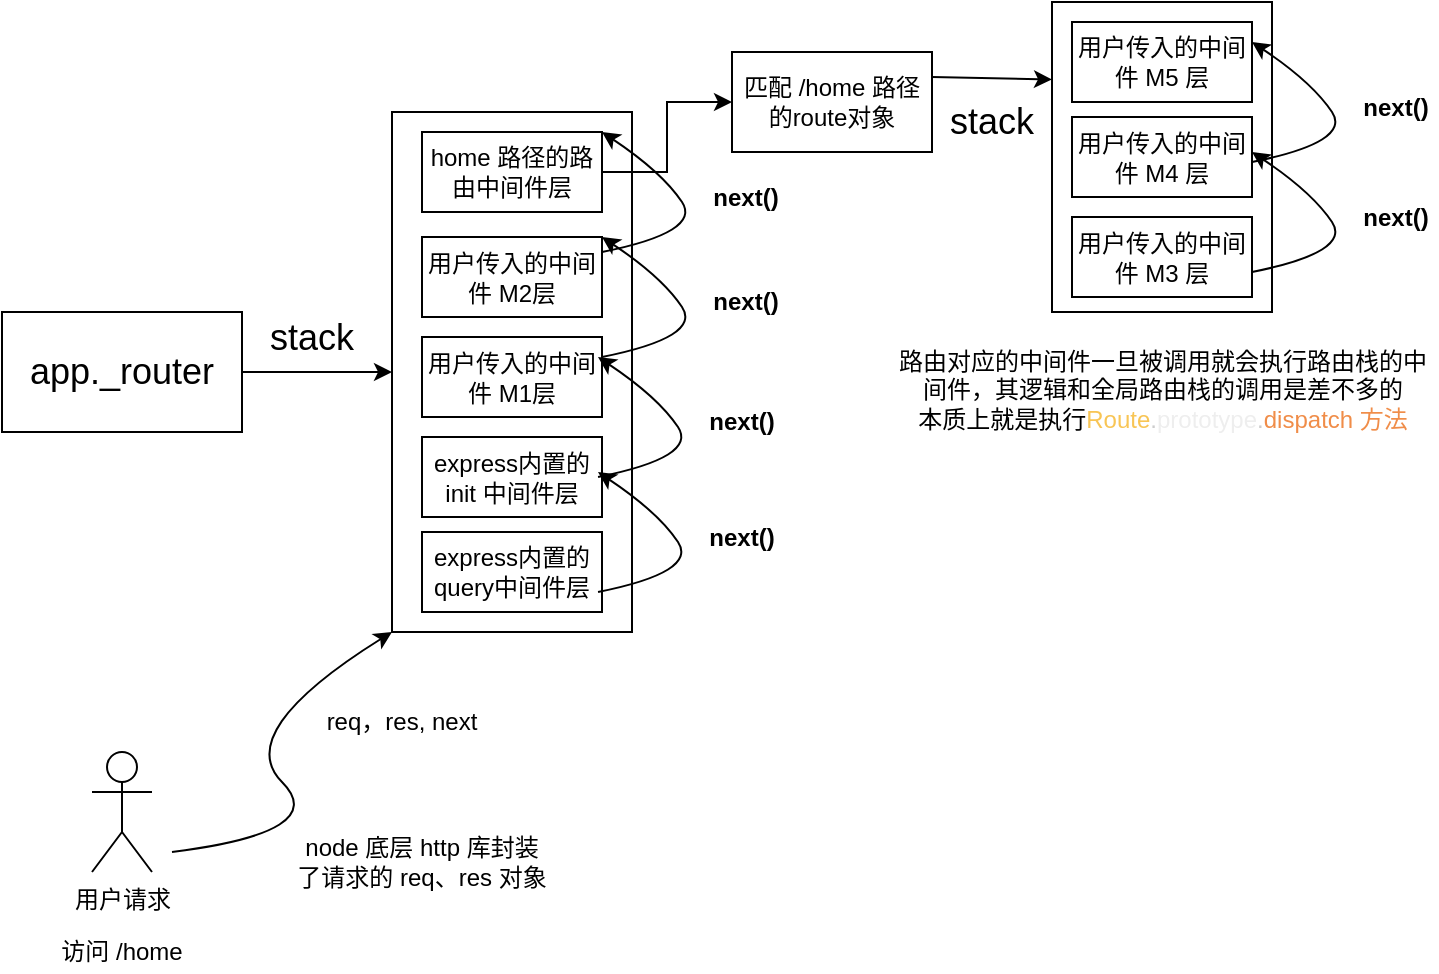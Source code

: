 <mxfile version="13.7.9" type="embed"><diagram id="o5bim95sLXh1nI_02Df9" name="Page-1"><mxGraphModel dx="785" dy="706" grid="1" gridSize="10" guides="1" tooltips="1" connect="1" arrows="1" fold="1" page="1" pageScale="1" pageWidth="850" pageHeight="1100" math="0" shadow="0"><root><mxCell id="0"/><mxCell id="1" parent="0"/><mxCell id="3" value="" style="rounded=0;whiteSpace=wrap;html=1;" parent="1" vertex="1"><mxGeometry x="250" y="130" width="120" height="260" as="geometry"/></mxCell><mxCell id="7" style="edgeStyle=orthogonalEdgeStyle;rounded=0;orthogonalLoop=1;jettySize=auto;html=1;exitX=1;exitY=0.5;exitDx=0;exitDy=0;entryX=0;entryY=0.5;entryDx=0;entryDy=0;" parent="1" source="6" target="3" edge="1"><mxGeometry relative="1" as="geometry"/></mxCell><mxCell id="6" value="&lt;span style=&quot;font-size: 18px&quot;&gt;app._router&lt;/span&gt;" style="rounded=0;whiteSpace=wrap;html=1;" parent="1" vertex="1"><mxGeometry x="55" y="230" width="120" height="60" as="geometry"/></mxCell><mxCell id="8" value="&lt;font style=&quot;font-size: 18px&quot;&gt;stack&lt;/font&gt;" style="text;html=1;strokeColor=none;fillColor=none;align=center;verticalAlign=middle;whiteSpace=wrap;rounded=0;" parent="1" vertex="1"><mxGeometry x="190" y="232.5" width="40" height="20" as="geometry"/></mxCell><mxCell id="14" value="express内置的 query中间件层" style="rounded=0;whiteSpace=wrap;html=1;" parent="1" vertex="1"><mxGeometry x="265" y="340" width="90" height="40" as="geometry"/></mxCell><mxCell id="15" value="express内置的 init 中间件层" style="rounded=0;whiteSpace=wrap;html=1;" parent="1" vertex="1"><mxGeometry x="265" y="292.5" width="90" height="40" as="geometry"/></mxCell><mxCell id="17" value="用户传入的中间件 M1层" style="rounded=0;whiteSpace=wrap;html=1;" parent="1" vertex="1"><mxGeometry x="265" y="242.5" width="90" height="40" as="geometry"/></mxCell><mxCell id="18" value="用户传入的中间件 M2层" style="rounded=0;whiteSpace=wrap;html=1;" parent="1" vertex="1"><mxGeometry x="265" y="192.5" width="90" height="40" as="geometry"/></mxCell><mxCell id="23" value="" style="edgeStyle=orthogonalEdgeStyle;rounded=0;orthogonalLoop=1;jettySize=auto;html=1;" parent="1" source="19" target="22" edge="1"><mxGeometry relative="1" as="geometry"/></mxCell><mxCell id="19" value="home 路径的路由中间件层" style="rounded=0;whiteSpace=wrap;html=1;" parent="1" vertex="1"><mxGeometry x="265" y="140" width="90" height="40" as="geometry"/></mxCell><mxCell id="22" value="匹配 /home 路径的route对象" style="rounded=0;whiteSpace=wrap;html=1;" parent="1" vertex="1"><mxGeometry x="420" y="100" width="100" height="50" as="geometry"/></mxCell><mxCell id="24" value="" style="rounded=0;whiteSpace=wrap;html=1;" parent="1" vertex="1"><mxGeometry x="580" y="75" width="110" height="155" as="geometry"/></mxCell><mxCell id="26" value="&lt;font style=&quot;font-size: 18px&quot;&gt;stack&lt;/font&gt;" style="text;html=1;strokeColor=none;fillColor=none;align=center;verticalAlign=middle;whiteSpace=wrap;rounded=0;" parent="1" vertex="1"><mxGeometry x="530" y="125" width="40" height="20" as="geometry"/></mxCell><mxCell id="27" value="用户传入的中间件 M3 层" style="rounded=0;whiteSpace=wrap;html=1;" parent="1" vertex="1"><mxGeometry x="590" y="182.5" width="90" height="40" as="geometry"/></mxCell><mxCell id="28" value="用户传入的中间件 M4 层" style="rounded=0;whiteSpace=wrap;html=1;" parent="1" vertex="1"><mxGeometry x="590" y="132.5" width="90" height="40" as="geometry"/></mxCell><mxCell id="29" value="用户传入的中间件 M5 层" style="rounded=0;whiteSpace=wrap;html=1;" parent="1" vertex="1"><mxGeometry x="590" y="85" width="90" height="40" as="geometry"/></mxCell><mxCell id="41" value="用户请求" style="shape=umlActor;verticalLabelPosition=bottom;verticalAlign=top;html=1;" vertex="1" parent="1"><mxGeometry x="100" y="450" width="30" height="60" as="geometry"/></mxCell><mxCell id="43" value="" style="curved=1;endArrow=classic;html=1;entryX=0;entryY=1;entryDx=0;entryDy=0;" edge="1" parent="1" target="3"><mxGeometry width="50" height="50" relative="1" as="geometry"><mxPoint x="140" y="500" as="sourcePoint"/><mxPoint x="240" y="400" as="targetPoint"/><Array as="points"><mxPoint x="220" y="490"/><mxPoint x="170" y="440"/></Array></mxGeometry></mxCell><mxCell id="44" value="node 底层 http 库封装了请求的 req、res 对象" style="text;html=1;strokeColor=none;fillColor=none;align=center;verticalAlign=middle;whiteSpace=wrap;rounded=0;" vertex="1" parent="1"><mxGeometry x="200" y="480" width="130" height="50" as="geometry"/></mxCell><mxCell id="46" value="req，res, next" style="text;html=1;strokeColor=none;fillColor=none;align=center;verticalAlign=middle;whiteSpace=wrap;rounded=0;" vertex="1" parent="1"><mxGeometry x="175" y="410" width="160" height="50" as="geometry"/></mxCell><mxCell id="47" value="访问 /home" style="text;html=1;strokeColor=none;fillColor=none;align=center;verticalAlign=middle;whiteSpace=wrap;rounded=0;" vertex="1" parent="1"><mxGeometry x="70" y="540" width="90" height="20" as="geometry"/></mxCell><mxCell id="49" value="" style="curved=1;endArrow=classic;html=1;exitX=0.978;exitY=0.75;exitDx=0;exitDy=0;exitPerimeter=0;" edge="1" parent="1" source="14"><mxGeometry width="50" height="50" relative="1" as="geometry"><mxPoint x="363" y="370" as="sourcePoint"/><mxPoint x="353" y="310" as="targetPoint"/><Array as="points"><mxPoint x="403" y="360"/><mxPoint x="383" y="330"/><mxPoint x="353" y="310"/></Array></mxGeometry></mxCell><mxCell id="50" value="&lt;b&gt;next()&lt;/b&gt;" style="text;html=1;strokeColor=none;fillColor=none;align=center;verticalAlign=middle;whiteSpace=wrap;rounded=0;" vertex="1" parent="1"><mxGeometry x="410" y="332.5" width="30" height="20" as="geometry"/></mxCell><mxCell id="51" value="" style="curved=1;endArrow=classic;html=1;exitX=0.978;exitY=0.75;exitDx=0;exitDy=0;exitPerimeter=0;" edge="1" parent="1"><mxGeometry width="50" height="50" relative="1" as="geometry"><mxPoint x="353.02" y="312.5" as="sourcePoint"/><mxPoint x="353" y="252.5" as="targetPoint"/><Array as="points"><mxPoint x="403" y="302.5"/><mxPoint x="383" y="272.5"/><mxPoint x="353" y="252.5"/></Array></mxGeometry></mxCell><mxCell id="52" value="&lt;b&gt;next()&lt;/b&gt;" style="text;html=1;strokeColor=none;fillColor=none;align=center;verticalAlign=middle;whiteSpace=wrap;rounded=0;" vertex="1" parent="1"><mxGeometry x="405" y="275" width="40" height="20" as="geometry"/></mxCell><mxCell id="53" value="" style="curved=1;endArrow=classic;html=1;exitX=0.978;exitY=0.75;exitDx=0;exitDy=0;exitPerimeter=0;" edge="1" parent="1"><mxGeometry width="50" height="50" relative="1" as="geometry"><mxPoint x="355.02" y="252.5" as="sourcePoint"/><mxPoint x="355" y="192.5" as="targetPoint"/><Array as="points"><mxPoint x="405" y="242.5"/><mxPoint x="385" y="212.5"/><mxPoint x="355" y="192.5"/></Array></mxGeometry></mxCell><mxCell id="54" value="&lt;b&gt;next()&lt;/b&gt;" style="text;html=1;strokeColor=none;fillColor=none;align=center;verticalAlign=middle;whiteSpace=wrap;rounded=0;" vertex="1" parent="1"><mxGeometry x="407" y="215" width="40" height="20" as="geometry"/></mxCell><mxCell id="55" value="" style="curved=1;endArrow=classic;html=1;exitX=0.978;exitY=0.75;exitDx=0;exitDy=0;exitPerimeter=0;" edge="1" parent="1"><mxGeometry width="50" height="50" relative="1" as="geometry"><mxPoint x="355.02" y="200" as="sourcePoint"/><mxPoint x="355" y="140" as="targetPoint"/><Array as="points"><mxPoint x="405" y="190"/><mxPoint x="385" y="160"/><mxPoint x="355" y="140"/></Array></mxGeometry></mxCell><mxCell id="56" value="&lt;b&gt;next()&lt;/b&gt;" style="text;html=1;strokeColor=none;fillColor=none;align=center;verticalAlign=middle;whiteSpace=wrap;rounded=0;" vertex="1" parent="1"><mxGeometry x="407" y="162.5" width="40" height="20" as="geometry"/></mxCell><mxCell id="58" value="" style="endArrow=classic;html=1;exitX=1;exitY=0.25;exitDx=0;exitDy=0;entryX=0;entryY=0.25;entryDx=0;entryDy=0;" edge="1" parent="1" source="22" target="24"><mxGeometry width="50" height="50" relative="1" as="geometry"><mxPoint x="530" y="120" as="sourcePoint"/><mxPoint x="580" y="70" as="targetPoint"/></mxGeometry></mxCell><mxCell id="59" value="" style="curved=1;endArrow=classic;html=1;exitX=0.978;exitY=0.75;exitDx=0;exitDy=0;exitPerimeter=0;" edge="1" parent="1"><mxGeometry width="50" height="50" relative="1" as="geometry"><mxPoint x="680.02" y="210" as="sourcePoint"/><mxPoint x="680" y="150" as="targetPoint"/><Array as="points"><mxPoint x="730" y="200"/><mxPoint x="710" y="170"/><mxPoint x="680" y="150"/></Array></mxGeometry></mxCell><mxCell id="60" value="&lt;b&gt;next()&lt;/b&gt;" style="text;html=1;strokeColor=none;fillColor=none;align=center;verticalAlign=middle;whiteSpace=wrap;rounded=0;" vertex="1" parent="1"><mxGeometry x="737" y="172.5" width="30" height="20" as="geometry"/></mxCell><mxCell id="61" value="" style="curved=1;endArrow=classic;html=1;exitX=0.978;exitY=0.75;exitDx=0;exitDy=0;exitPerimeter=0;" edge="1" parent="1"><mxGeometry width="50" height="50" relative="1" as="geometry"><mxPoint x="680.02" y="155" as="sourcePoint"/><mxPoint x="680" y="95" as="targetPoint"/><Array as="points"><mxPoint x="730" y="145"/><mxPoint x="710" y="115"/><mxPoint x="680" y="95"/></Array></mxGeometry></mxCell><mxCell id="62" value="&lt;b&gt;next()&lt;/b&gt;" style="text;html=1;strokeColor=none;fillColor=none;align=center;verticalAlign=middle;whiteSpace=wrap;rounded=0;" vertex="1" parent="1"><mxGeometry x="737" y="117.5" width="30" height="20" as="geometry"/></mxCell><mxCell id="63" value="路由对应的中间件一旦被调用就会执行路由栈的中间件，其逻辑和全局路由栈的调用是差不多的&lt;br&gt;本质上就是执行&lt;span class=&quot;token class-name&quot; style=&quot;word-spacing: normal ; text-align: left ; box-sizing: border-box ; color: rgb(248 , 197 , 85)&quot;&gt;Route&lt;/span&gt;&lt;span class=&quot;token punctuation&quot; style=&quot;word-spacing: normal ; text-align: left ; box-sizing: border-box ; color: rgb(204 , 204 , 204)&quot;&gt;.&lt;/span&gt;&lt;span style=&quot;color: rgb(238 , 238 , 238) ; word-spacing: normal ; text-align: left&quot;&gt;prototype&lt;/span&gt;&lt;span class=&quot;token punctuation&quot; style=&quot;word-spacing: normal ; text-align: left ; box-sizing: border-box ; color: rgb(204 , 204 , 204)&quot;&gt;.&lt;/span&gt;&lt;span class=&quot;token function-variable function&quot; style=&quot;word-spacing: normal ; text-align: left ; box-sizing: border-box ; color: rgb(240 , 141 , 73)&quot;&gt;dispatch 方法&lt;/span&gt;" style="text;html=1;strokeColor=none;fillColor=none;align=center;verticalAlign=middle;whiteSpace=wrap;rounded=0;" vertex="1" parent="1"><mxGeometry x="497.5" y="230" width="275" height="77.5" as="geometry"/></mxCell></root></mxGraphModel></diagram></mxfile>